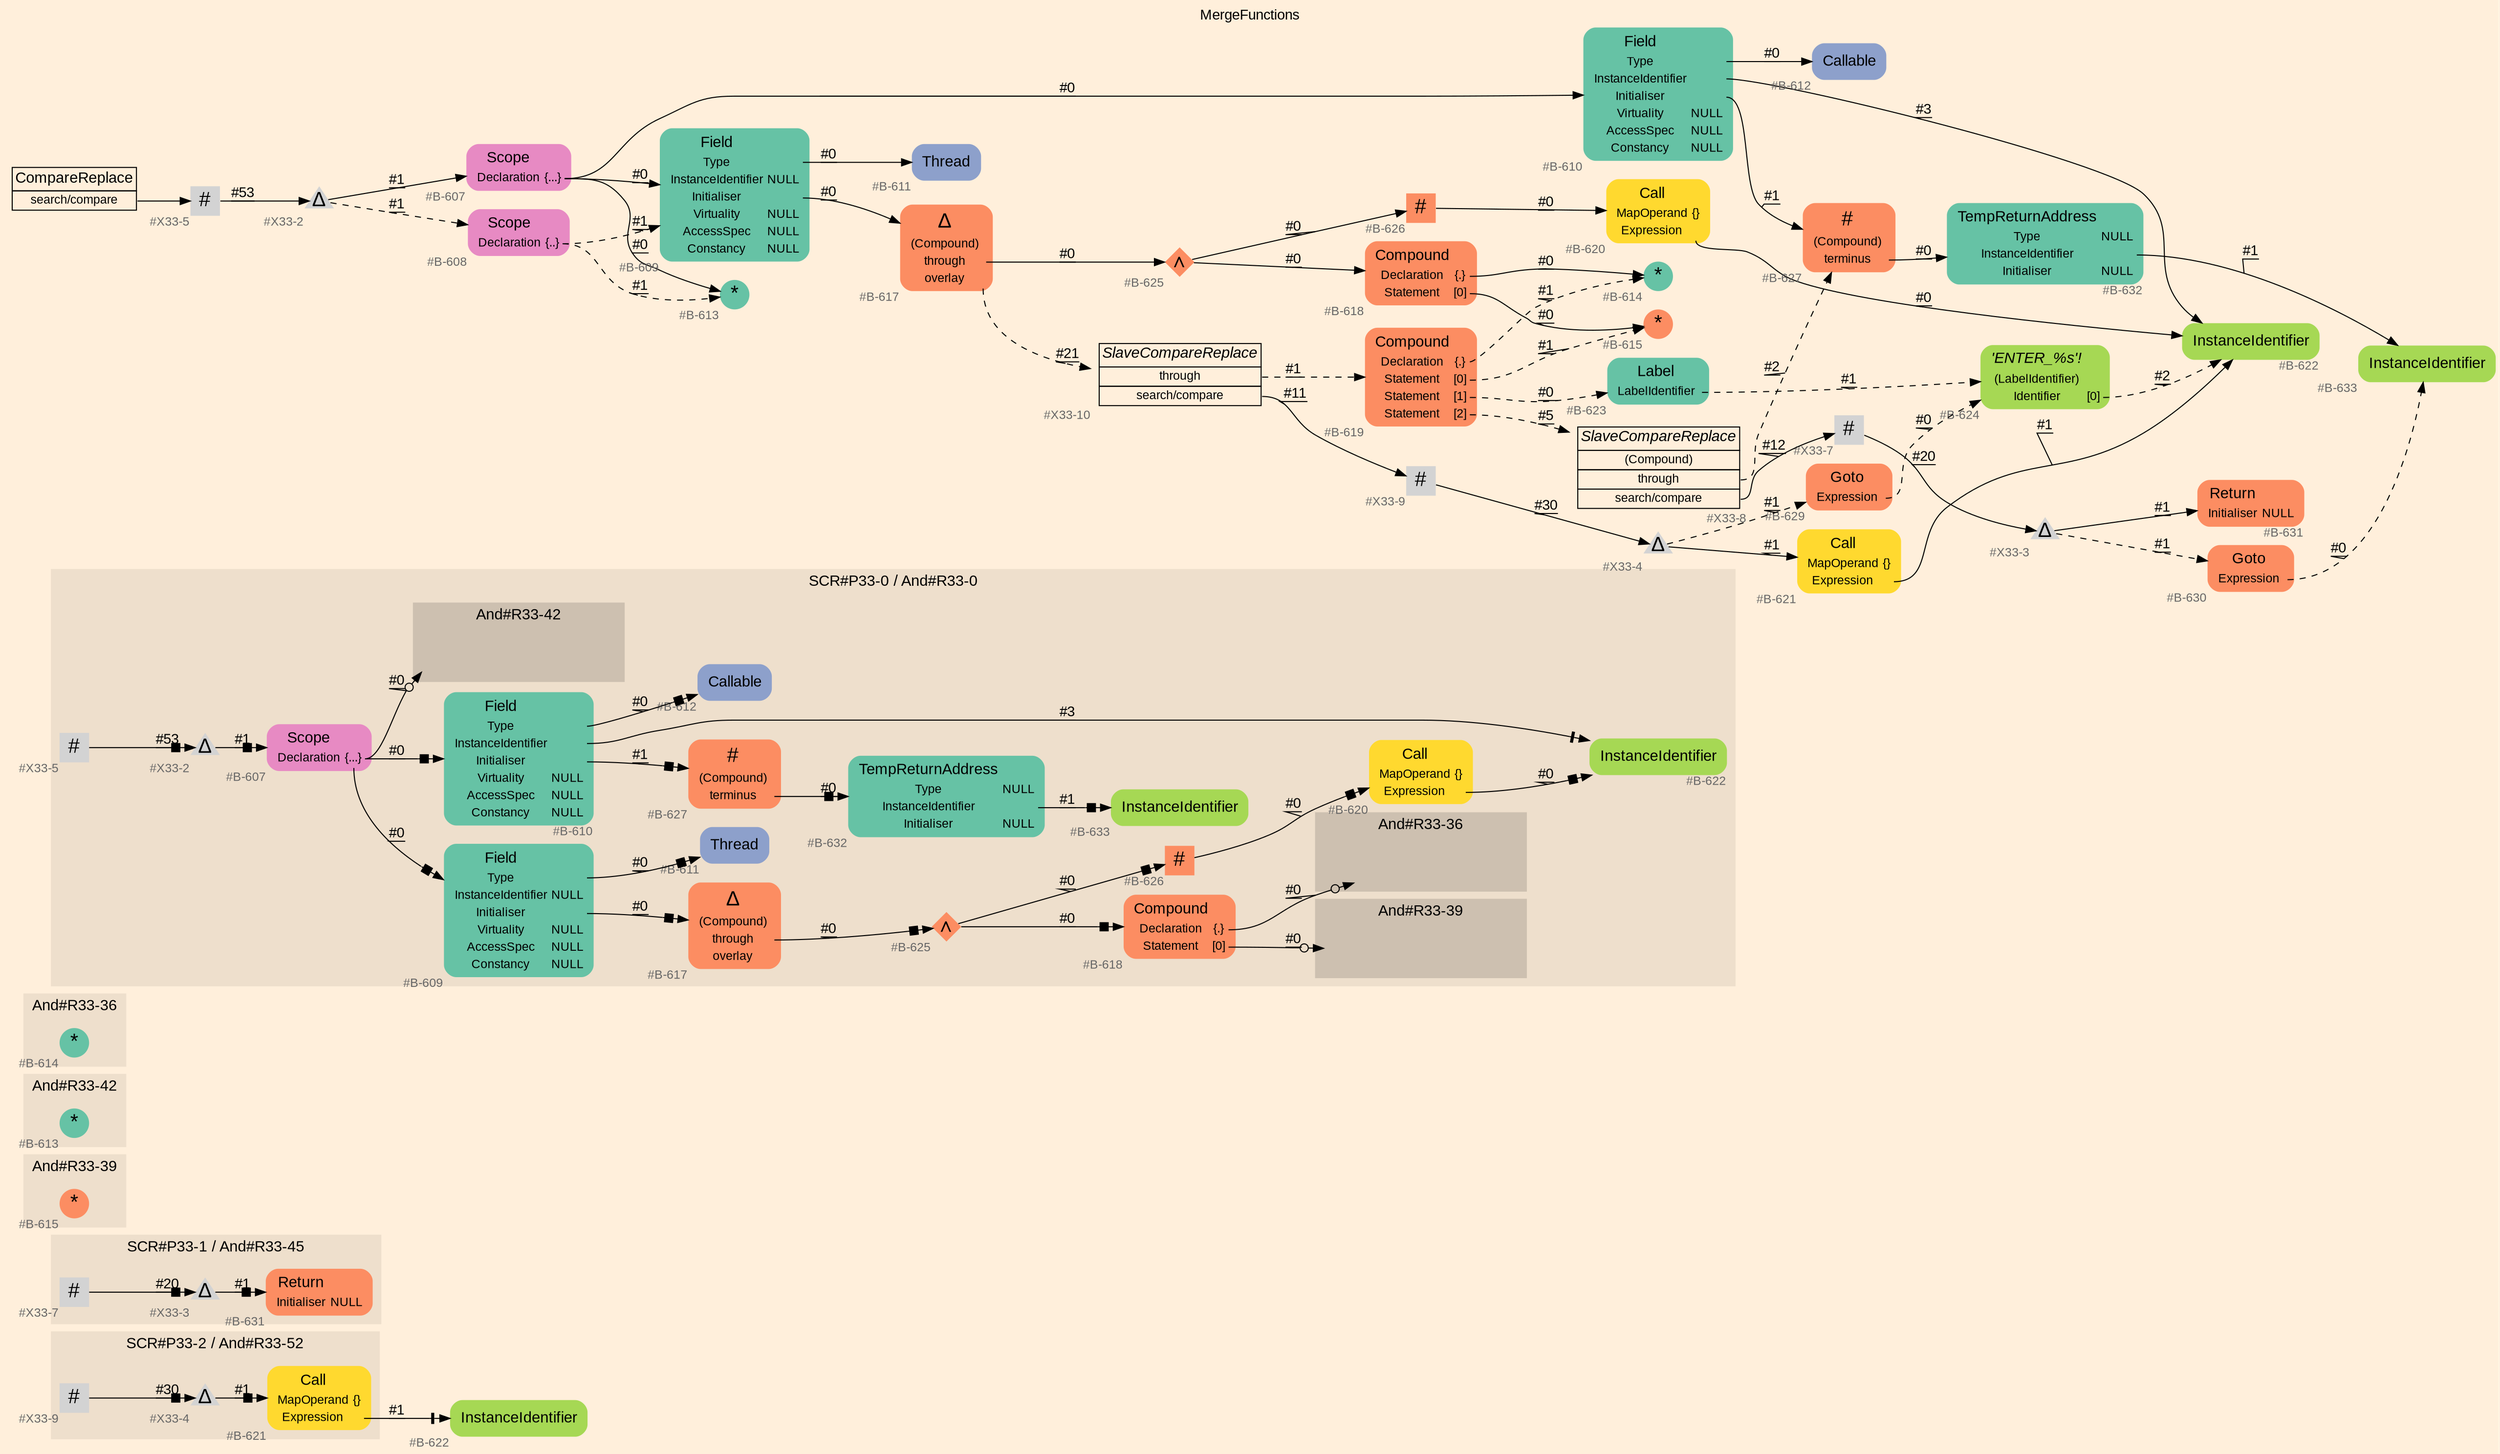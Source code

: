digraph "MergeFunctions" {
label = "MergeFunctions"
labelloc = t
graph [
    rankdir = "LR"
    ranksep = 0.3
    bgcolor = antiquewhite1
    color = black
    fontcolor = black
    fontname = "Arial"
];
node [
    fontname = "Arial"
];
edge [
    fontname = "Arial"
];

// -------------------- figure And#R33-52 --------------------
// -------- region And#R33-52 ----------
subgraph "clusterAnd#R33-52" {
    label = "SCR#P33-2 / And#R33-52"
    style = "filled"
    color = antiquewhite2
    fontsize = "15"
    // -------- block And#R33-52/#B-621 ----------
    "And#R33-52/#B-621" [
        fillcolor = "/set28/6"
        xlabel = "#B-621"
        fontsize = "12"
        fontcolor = grey40
        shape = "plaintext"
        label = <<TABLE BORDER="0" CELLBORDER="0" CELLSPACING="0">
         <TR><TD><FONT COLOR="black" POINT-SIZE="15">Call</FONT></TD></TR>
         <TR><TD><FONT COLOR="black" POINT-SIZE="12">MapOperand</FONT></TD><TD PORT="port0"><FONT COLOR="black" POINT-SIZE="12">{}</FONT></TD></TR>
         <TR><TD><FONT COLOR="black" POINT-SIZE="12">Expression</FONT></TD><TD PORT="port1"></TD></TR>
        </TABLE>>
        style = "rounded,filled"
    ];
    
    // -------- block And#R33-52/#X33-4 ----------
    "And#R33-52/#X33-4" [
        xlabel = "#X33-4"
        fontsize = "12"
        fontcolor = grey40
        shape = "triangle"
        label = <<FONT COLOR="black" POINT-SIZE="20">Δ</FONT>>
        style = "filled"
        penwidth = 0.0
        fixedsize = true
        width = 0.4
        height = 0.4
    ];
    
    // -------- block And#R33-52/#X33-9 ----------
    "And#R33-52/#X33-9" [
        xlabel = "#X33-9"
        fontsize = "12"
        fontcolor = grey40
        shape = "square"
        label = <<FONT COLOR="black" POINT-SIZE="20">#</FONT>>
        style = "filled"
        penwidth = 0.0
        fixedsize = true
        width = 0.4
        height = 0.4
    ];
    
}

// -------- block And#R33-52/#B-622 ----------
"And#R33-52/#B-622" [
    fillcolor = "/set28/5"
    xlabel = "#B-622"
    fontsize = "12"
    fontcolor = grey40
    shape = "plaintext"
    label = <<TABLE BORDER="0" CELLBORDER="0" CELLSPACING="0">
     <TR><TD><FONT COLOR="black" POINT-SIZE="15">InstanceIdentifier</FONT></TD></TR>
    </TABLE>>
    style = "rounded,filled"
];

"And#R33-52/#B-621":port1 -> "And#R33-52/#B-622" [
    arrowhead="normalnonetee"
    label = "#1"
    decorate = true
    color = black
    fontcolor = black
];

"And#R33-52/#X33-4" -> "And#R33-52/#B-621" [
    arrowhead="normalnonebox"
    label = "#1"
    decorate = true
    color = black
    fontcolor = black
];

"And#R33-52/#X33-9" -> "And#R33-52/#X33-4" [
    arrowhead="normalnonebox"
    label = "#30"
    decorate = true
    color = black
    fontcolor = black
];


// -------------------- figure And#R33-45 --------------------
// -------- region And#R33-45 ----------
subgraph "clusterAnd#R33-45" {
    label = "SCR#P33-1 / And#R33-45"
    style = "filled"
    color = antiquewhite2
    fontsize = "15"
    // -------- block And#R33-45/#B-631 ----------
    "And#R33-45/#B-631" [
        fillcolor = "/set28/2"
        xlabel = "#B-631"
        fontsize = "12"
        fontcolor = grey40
        shape = "plaintext"
        label = <<TABLE BORDER="0" CELLBORDER="0" CELLSPACING="0">
         <TR><TD><FONT COLOR="black" POINT-SIZE="15">Return</FONT></TD></TR>
         <TR><TD><FONT COLOR="black" POINT-SIZE="12">Initialiser</FONT></TD><TD PORT="port0"><FONT COLOR="black" POINT-SIZE="12">NULL</FONT></TD></TR>
        </TABLE>>
        style = "rounded,filled"
    ];
    
    // -------- block And#R33-45/#X33-3 ----------
    "And#R33-45/#X33-3" [
        xlabel = "#X33-3"
        fontsize = "12"
        fontcolor = grey40
        shape = "triangle"
        label = <<FONT COLOR="black" POINT-SIZE="20">Δ</FONT>>
        style = "filled"
        penwidth = 0.0
        fixedsize = true
        width = 0.4
        height = 0.4
    ];
    
    // -------- block And#R33-45/#X33-7 ----------
    "And#R33-45/#X33-7" [
        xlabel = "#X33-7"
        fontsize = "12"
        fontcolor = grey40
        shape = "square"
        label = <<FONT COLOR="black" POINT-SIZE="20">#</FONT>>
        style = "filled"
        penwidth = 0.0
        fixedsize = true
        width = 0.4
        height = 0.4
    ];
    
}

"And#R33-45/#X33-3" -> "And#R33-45/#B-631" [
    arrowhead="normalnonebox"
    label = "#1"
    decorate = true
    color = black
    fontcolor = black
];

"And#R33-45/#X33-7" -> "And#R33-45/#X33-3" [
    arrowhead="normalnonebox"
    label = "#20"
    decorate = true
    color = black
    fontcolor = black
];


// -------------------- figure And#R33-39 --------------------
// -------- region And#R33-39 ----------
subgraph "clusterAnd#R33-39" {
    label = "And#R33-39"
    style = "filled"
    color = antiquewhite2
    fontsize = "15"
    // -------- block And#R33-39/#B-615 ----------
    "And#R33-39/#B-615" [
        fillcolor = "/set28/2"
        xlabel = "#B-615"
        fontsize = "12"
        fontcolor = grey40
        shape = "circle"
        label = <<FONT COLOR="black" POINT-SIZE="20">*</FONT>>
        style = "filled"
        penwidth = 0.0
        fixedsize = true
        width = 0.4
        height = 0.4
    ];
    
}


// -------------------- figure And#R33-42 --------------------
// -------- region And#R33-42 ----------
subgraph "clusterAnd#R33-42" {
    label = "And#R33-42"
    style = "filled"
    color = antiquewhite2
    fontsize = "15"
    // -------- block And#R33-42/#B-613 ----------
    "And#R33-42/#B-613" [
        fillcolor = "/set28/1"
        xlabel = "#B-613"
        fontsize = "12"
        fontcolor = grey40
        shape = "circle"
        label = <<FONT COLOR="black" POINT-SIZE="20">*</FONT>>
        style = "filled"
        penwidth = 0.0
        fixedsize = true
        width = 0.4
        height = 0.4
    ];
    
}


// -------------------- figure And#R33-36 --------------------
// -------- region And#R33-36 ----------
subgraph "clusterAnd#R33-36" {
    label = "And#R33-36"
    style = "filled"
    color = antiquewhite2
    fontsize = "15"
    // -------- block And#R33-36/#B-614 ----------
    "And#R33-36/#B-614" [
        fillcolor = "/set28/1"
        xlabel = "#B-614"
        fontsize = "12"
        fontcolor = grey40
        shape = "circle"
        label = <<FONT COLOR="black" POINT-SIZE="20">*</FONT>>
        style = "filled"
        penwidth = 0.0
        fixedsize = true
        width = 0.4
        height = 0.4
    ];
    
}


// -------------------- figure And#R33-0 --------------------
// -------- region And#R33-0 ----------
subgraph "clusterAnd#R33-0" {
    label = "SCR#P33-0 / And#R33-0"
    style = "filled"
    color = antiquewhite2
    fontsize = "15"
    // -------- block And#R33-0/#B-632 ----------
    "And#R33-0/#B-632" [
        fillcolor = "/set28/1"
        xlabel = "#B-632"
        fontsize = "12"
        fontcolor = grey40
        shape = "plaintext"
        label = <<TABLE BORDER="0" CELLBORDER="0" CELLSPACING="0">
         <TR><TD><FONT COLOR="black" POINT-SIZE="15">TempReturnAddress</FONT></TD></TR>
         <TR><TD><FONT COLOR="black" POINT-SIZE="12">Type</FONT></TD><TD PORT="port0"><FONT COLOR="black" POINT-SIZE="12">NULL</FONT></TD></TR>
         <TR><TD><FONT COLOR="black" POINT-SIZE="12">InstanceIdentifier</FONT></TD><TD PORT="port1"></TD></TR>
         <TR><TD><FONT COLOR="black" POINT-SIZE="12">Initialiser</FONT></TD><TD PORT="port2"><FONT COLOR="black" POINT-SIZE="12">NULL</FONT></TD></TR>
        </TABLE>>
        style = "rounded,filled"
    ];
    
    // -------- block And#R33-0/#B-607 ----------
    "And#R33-0/#B-607" [
        fillcolor = "/set28/4"
        xlabel = "#B-607"
        fontsize = "12"
        fontcolor = grey40
        shape = "plaintext"
        label = <<TABLE BORDER="0" CELLBORDER="0" CELLSPACING="0">
         <TR><TD><FONT COLOR="black" POINT-SIZE="15">Scope</FONT></TD></TR>
         <TR><TD><FONT COLOR="black" POINT-SIZE="12">Declaration</FONT></TD><TD PORT="port0"><FONT COLOR="black" POINT-SIZE="12">{...}</FONT></TD></TR>
        </TABLE>>
        style = "rounded,filled"
    ];
    
    // -------- block And#R33-0/#B-611 ----------
    "And#R33-0/#B-611" [
        fillcolor = "/set28/3"
        xlabel = "#B-611"
        fontsize = "12"
        fontcolor = grey40
        shape = "plaintext"
        label = <<TABLE BORDER="0" CELLBORDER="0" CELLSPACING="0">
         <TR><TD><FONT COLOR="black" POINT-SIZE="15">Thread</FONT></TD></TR>
        </TABLE>>
        style = "rounded,filled"
    ];
    
    // -------- block And#R33-0/#B-622 ----------
    "And#R33-0/#B-622" [
        fillcolor = "/set28/5"
        xlabel = "#B-622"
        fontsize = "12"
        fontcolor = grey40
        shape = "plaintext"
        label = <<TABLE BORDER="0" CELLBORDER="0" CELLSPACING="0">
         <TR><TD><FONT COLOR="black" POINT-SIZE="15">InstanceIdentifier</FONT></TD></TR>
        </TABLE>>
        style = "rounded,filled"
    ];
    
    // -------- block And#R33-0/#B-609 ----------
    "And#R33-0/#B-609" [
        fillcolor = "/set28/1"
        xlabel = "#B-609"
        fontsize = "12"
        fontcolor = grey40
        shape = "plaintext"
        label = <<TABLE BORDER="0" CELLBORDER="0" CELLSPACING="0">
         <TR><TD><FONT COLOR="black" POINT-SIZE="15">Field</FONT></TD></TR>
         <TR><TD><FONT COLOR="black" POINT-SIZE="12">Type</FONT></TD><TD PORT="port0"></TD></TR>
         <TR><TD><FONT COLOR="black" POINT-SIZE="12">InstanceIdentifier</FONT></TD><TD PORT="port1"><FONT COLOR="black" POINT-SIZE="12">NULL</FONT></TD></TR>
         <TR><TD><FONT COLOR="black" POINT-SIZE="12">Initialiser</FONT></TD><TD PORT="port2"></TD></TR>
         <TR><TD><FONT COLOR="black" POINT-SIZE="12">Virtuality</FONT></TD><TD PORT="port3"><FONT COLOR="black" POINT-SIZE="12">NULL</FONT></TD></TR>
         <TR><TD><FONT COLOR="black" POINT-SIZE="12">AccessSpec</FONT></TD><TD PORT="port4"><FONT COLOR="black" POINT-SIZE="12">NULL</FONT></TD></TR>
         <TR><TD><FONT COLOR="black" POINT-SIZE="12">Constancy</FONT></TD><TD PORT="port5"><FONT COLOR="black" POINT-SIZE="12">NULL</FONT></TD></TR>
        </TABLE>>
        style = "rounded,filled"
    ];
    
    // -------- block And#R33-0/#B-610 ----------
    "And#R33-0/#B-610" [
        fillcolor = "/set28/1"
        xlabel = "#B-610"
        fontsize = "12"
        fontcolor = grey40
        shape = "plaintext"
        label = <<TABLE BORDER="0" CELLBORDER="0" CELLSPACING="0">
         <TR><TD><FONT COLOR="black" POINT-SIZE="15">Field</FONT></TD></TR>
         <TR><TD><FONT COLOR="black" POINT-SIZE="12">Type</FONT></TD><TD PORT="port0"></TD></TR>
         <TR><TD><FONT COLOR="black" POINT-SIZE="12">InstanceIdentifier</FONT></TD><TD PORT="port1"></TD></TR>
         <TR><TD><FONT COLOR="black" POINT-SIZE="12">Initialiser</FONT></TD><TD PORT="port2"></TD></TR>
         <TR><TD><FONT COLOR="black" POINT-SIZE="12">Virtuality</FONT></TD><TD PORT="port3"><FONT COLOR="black" POINT-SIZE="12">NULL</FONT></TD></TR>
         <TR><TD><FONT COLOR="black" POINT-SIZE="12">AccessSpec</FONT></TD><TD PORT="port4"><FONT COLOR="black" POINT-SIZE="12">NULL</FONT></TD></TR>
         <TR><TD><FONT COLOR="black" POINT-SIZE="12">Constancy</FONT></TD><TD PORT="port5"><FONT COLOR="black" POINT-SIZE="12">NULL</FONT></TD></TR>
        </TABLE>>
        style = "rounded,filled"
    ];
    
    // -------- block And#R33-0/#B-612 ----------
    "And#R33-0/#B-612" [
        fillcolor = "/set28/3"
        xlabel = "#B-612"
        fontsize = "12"
        fontcolor = grey40
        shape = "plaintext"
        label = <<TABLE BORDER="0" CELLBORDER="0" CELLSPACING="0">
         <TR><TD><FONT COLOR="black" POINT-SIZE="15">Callable</FONT></TD></TR>
        </TABLE>>
        style = "rounded,filled"
    ];
    
    // -------- block And#R33-0/#B-617 ----------
    "And#R33-0/#B-617" [
        fillcolor = "/set28/2"
        xlabel = "#B-617"
        fontsize = "12"
        fontcolor = grey40
        shape = "plaintext"
        label = <<TABLE BORDER="0" CELLBORDER="0" CELLSPACING="0">
         <TR><TD><FONT COLOR="black" POINT-SIZE="20">Δ</FONT></TD></TR>
         <TR><TD><FONT COLOR="black" POINT-SIZE="12">(Compound)</FONT></TD><TD PORT="port0"></TD></TR>
         <TR><TD><FONT COLOR="black" POINT-SIZE="12">through</FONT></TD><TD PORT="port1"></TD></TR>
         <TR><TD><FONT COLOR="black" POINT-SIZE="12">overlay</FONT></TD><TD PORT="port2"></TD></TR>
        </TABLE>>
        style = "rounded,filled"
    ];
    
    // -------- block And#R33-0/#B-618 ----------
    "And#R33-0/#B-618" [
        fillcolor = "/set28/2"
        xlabel = "#B-618"
        fontsize = "12"
        fontcolor = grey40
        shape = "plaintext"
        label = <<TABLE BORDER="0" CELLBORDER="0" CELLSPACING="0">
         <TR><TD><FONT COLOR="black" POINT-SIZE="15">Compound</FONT></TD></TR>
         <TR><TD><FONT COLOR="black" POINT-SIZE="12">Declaration</FONT></TD><TD PORT="port0"><FONT COLOR="black" POINT-SIZE="12">{.}</FONT></TD></TR>
         <TR><TD><FONT COLOR="black" POINT-SIZE="12">Statement</FONT></TD><TD PORT="port1"><FONT COLOR="black" POINT-SIZE="12">[0]</FONT></TD></TR>
        </TABLE>>
        style = "rounded,filled"
    ];
    
    // -------- block And#R33-0/#B-620 ----------
    "And#R33-0/#B-620" [
        fillcolor = "/set28/6"
        xlabel = "#B-620"
        fontsize = "12"
        fontcolor = grey40
        shape = "plaintext"
        label = <<TABLE BORDER="0" CELLBORDER="0" CELLSPACING="0">
         <TR><TD><FONT COLOR="black" POINT-SIZE="15">Call</FONT></TD></TR>
         <TR><TD><FONT COLOR="black" POINT-SIZE="12">MapOperand</FONT></TD><TD PORT="port0"><FONT COLOR="black" POINT-SIZE="12">{}</FONT></TD></TR>
         <TR><TD><FONT COLOR="black" POINT-SIZE="12">Expression</FONT></TD><TD PORT="port1"></TD></TR>
        </TABLE>>
        style = "rounded,filled"
    ];
    
    // -------- block And#R33-0/#B-625 ----------
    "And#R33-0/#B-625" [
        fillcolor = "/set28/2"
        xlabel = "#B-625"
        fontsize = "12"
        fontcolor = grey40
        shape = "diamond"
        label = <<FONT COLOR="black" POINT-SIZE="20">∧</FONT>>
        style = "filled"
        penwidth = 0.0
        fixedsize = true
        width = 0.4
        height = 0.4
    ];
    
    // -------- block And#R33-0/#B-626 ----------
    "And#R33-0/#B-626" [
        fillcolor = "/set28/2"
        xlabel = "#B-626"
        fontsize = "12"
        fontcolor = grey40
        shape = "square"
        label = <<FONT COLOR="black" POINT-SIZE="20">#</FONT>>
        style = "filled"
        penwidth = 0.0
        fixedsize = true
        width = 0.4
        height = 0.4
    ];
    
    // -------- block And#R33-0/#B-627 ----------
    "And#R33-0/#B-627" [
        fillcolor = "/set28/2"
        xlabel = "#B-627"
        fontsize = "12"
        fontcolor = grey40
        shape = "plaintext"
        label = <<TABLE BORDER="0" CELLBORDER="0" CELLSPACING="0">
         <TR><TD><FONT COLOR="black" POINT-SIZE="20">#</FONT></TD></TR>
         <TR><TD><FONT COLOR="black" POINT-SIZE="12">(Compound)</FONT></TD><TD PORT="port0"></TD></TR>
         <TR><TD><FONT COLOR="black" POINT-SIZE="12">terminus</FONT></TD><TD PORT="port1"></TD></TR>
        </TABLE>>
        style = "rounded,filled"
    ];
    
    // -------- block And#R33-0/#B-633 ----------
    "And#R33-0/#B-633" [
        fillcolor = "/set28/5"
        xlabel = "#B-633"
        fontsize = "12"
        fontcolor = grey40
        shape = "plaintext"
        label = <<TABLE BORDER="0" CELLBORDER="0" CELLSPACING="0">
         <TR><TD><FONT COLOR="black" POINT-SIZE="15">InstanceIdentifier</FONT></TD></TR>
        </TABLE>>
        style = "rounded,filled"
    ];
    
    // -------- block And#R33-0/#X33-2 ----------
    "And#R33-0/#X33-2" [
        xlabel = "#X33-2"
        fontsize = "12"
        fontcolor = grey40
        shape = "triangle"
        label = <<FONT COLOR="black" POINT-SIZE="20">Δ</FONT>>
        style = "filled"
        penwidth = 0.0
        fixedsize = true
        width = 0.4
        height = 0.4
    ];
    
    // -------- block And#R33-0/#X33-5 ----------
    "And#R33-0/#X33-5" [
        xlabel = "#X33-5"
        fontsize = "12"
        fontcolor = grey40
        shape = "square"
        label = <<FONT COLOR="black" POINT-SIZE="20">#</FONT>>
        style = "filled"
        penwidth = 0.0
        fixedsize = true
        width = 0.4
        height = 0.4
    ];
    
    // -------- region And#R33-0/And#R33-36 ----------
    subgraph "clusterAnd#R33-0/And#R33-36" {
        label = "And#R33-36"
        style = "filled"
        color = antiquewhite3
        fontsize = "15"
        // -------- block And#R33-0/And#R33-36/#B-614 ----------
        "And#R33-0/And#R33-36/#B-614" [
            fillcolor = "/set28/1"
            xlabel = "#B-614"
            fontsize = "12"
            fontcolor = grey40
            shape = "none"
            style = "invisible"
        ];
        
    }
    
    // -------- region And#R33-0/And#R33-42 ----------
    subgraph "clusterAnd#R33-0/And#R33-42" {
        label = "And#R33-42"
        style = "filled"
        color = antiquewhite3
        fontsize = "15"
        // -------- block And#R33-0/And#R33-42/#B-613 ----------
        "And#R33-0/And#R33-42/#B-613" [
            fillcolor = "/set28/1"
            xlabel = "#B-613"
            fontsize = "12"
            fontcolor = grey40
            shape = "none"
            style = "invisible"
        ];
        
    }
    
    // -------- region And#R33-0/And#R33-39 ----------
    subgraph "clusterAnd#R33-0/And#R33-39" {
        label = "And#R33-39"
        style = "filled"
        color = antiquewhite3
        fontsize = "15"
        // -------- block And#R33-0/And#R33-39/#B-615 ----------
        "And#R33-0/And#R33-39/#B-615" [
            fillcolor = "/set28/2"
            xlabel = "#B-615"
            fontsize = "12"
            fontcolor = grey40
            shape = "none"
            style = "invisible"
        ];
        
    }
    
}

"And#R33-0/#B-632":port1 -> "And#R33-0/#B-633" [
    arrowhead="normalnonebox"
    label = "#1"
    decorate = true
    color = black
    fontcolor = black
];

"And#R33-0/#B-607":port0 -> "And#R33-0/And#R33-42/#B-613" [
    arrowhead="normalnoneodot"
    label = "#0"
    decorate = true
    color = black
    fontcolor = black
];

"And#R33-0/#B-607":port0 -> "And#R33-0/#B-609" [
    arrowhead="normalnonebox"
    label = "#0"
    decorate = true
    color = black
    fontcolor = black
];

"And#R33-0/#B-607":port0 -> "And#R33-0/#B-610" [
    arrowhead="normalnonebox"
    label = "#0"
    decorate = true
    color = black
    fontcolor = black
];

"And#R33-0/#B-609":port0 -> "And#R33-0/#B-611" [
    arrowhead="normalnonebox"
    label = "#0"
    decorate = true
    color = black
    fontcolor = black
];

"And#R33-0/#B-609":port2 -> "And#R33-0/#B-617" [
    arrowhead="normalnonebox"
    label = "#0"
    decorate = true
    color = black
    fontcolor = black
];

"And#R33-0/#B-610":port0 -> "And#R33-0/#B-612" [
    arrowhead="normalnonebox"
    label = "#0"
    decorate = true
    color = black
    fontcolor = black
];

"And#R33-0/#B-610":port1 -> "And#R33-0/#B-622" [
    arrowhead="normalnonetee"
    label = "#3"
    decorate = true
    color = black
    fontcolor = black
];

"And#R33-0/#B-610":port2 -> "And#R33-0/#B-627" [
    arrowhead="normalnonebox"
    label = "#1"
    decorate = true
    color = black
    fontcolor = black
];

"And#R33-0/#B-617":port1 -> "And#R33-0/#B-625" [
    arrowhead="normalnonebox"
    label = "#0"
    decorate = true
    color = black
    fontcolor = black
];

"And#R33-0/#B-618":port0 -> "And#R33-0/And#R33-36/#B-614" [
    arrowhead="normalnoneodot"
    label = "#0"
    decorate = true
    color = black
    fontcolor = black
];

"And#R33-0/#B-618":port1 -> "And#R33-0/And#R33-39/#B-615" [
    arrowhead="normalnoneodot"
    label = "#0"
    decorate = true
    color = black
    fontcolor = black
];

"And#R33-0/#B-620":port1 -> "And#R33-0/#B-622" [
    arrowhead="normalnonebox"
    label = "#0"
    decorate = true
    color = black
    fontcolor = black
];

"And#R33-0/#B-625" -> "And#R33-0/#B-618" [
    arrowhead="normalnonebox"
    label = "#0"
    decorate = true
    color = black
    fontcolor = black
];

"And#R33-0/#B-625" -> "And#R33-0/#B-626" [
    arrowhead="normalnonebox"
    label = "#0"
    decorate = true
    color = black
    fontcolor = black
];

"And#R33-0/#B-626" -> "And#R33-0/#B-620" [
    arrowhead="normalnonebox"
    label = "#0"
    decorate = true
    color = black
    fontcolor = black
];

"And#R33-0/#B-627":port1 -> "And#R33-0/#B-632" [
    arrowhead="normalnonebox"
    label = "#0"
    decorate = true
    color = black
    fontcolor = black
];

"And#R33-0/#X33-2" -> "And#R33-0/#B-607" [
    arrowhead="normalnonebox"
    label = "#1"
    decorate = true
    color = black
    fontcolor = black
];

"And#R33-0/#X33-5" -> "And#R33-0/#X33-2" [
    arrowhead="normalnonebox"
    label = "#53"
    decorate = true
    color = black
    fontcolor = black
];


// -------------------- transformation figure --------------------
// -------- block CR#X33-6 ----------
"CR#X33-6" [
    fillcolor = antiquewhite1
    fontsize = "12"
    fontcolor = grey40
    shape = "plaintext"
    label = <<TABLE BORDER="0" CELLBORDER="1" CELLSPACING="0">
     <TR><TD><FONT COLOR="black" POINT-SIZE="15">CompareReplace</FONT></TD></TR>
     <TR><TD PORT="port0"><FONT COLOR="black" POINT-SIZE="12">search/compare</FONT></TD></TR>
    </TABLE>>
    style = "filled"
    color = black
];

// -------- block #X33-5 ----------
"#X33-5" [
    xlabel = "#X33-5"
    fontsize = "12"
    fontcolor = grey40
    shape = "square"
    label = <<FONT COLOR="black" POINT-SIZE="20">#</FONT>>
    style = "filled"
    penwidth = 0.0
    fixedsize = true
    width = 0.4
    height = 0.4
];

// -------- block #X33-2 ----------
"#X33-2" [
    xlabel = "#X33-2"
    fontsize = "12"
    fontcolor = grey40
    shape = "triangle"
    label = <<FONT COLOR="black" POINT-SIZE="20">Δ</FONT>>
    style = "filled"
    penwidth = 0.0
    fixedsize = true
    width = 0.4
    height = 0.4
];

// -------- block #B-607 ----------
"#B-607" [
    fillcolor = "/set28/4"
    xlabel = "#B-607"
    fontsize = "12"
    fontcolor = grey40
    shape = "plaintext"
    label = <<TABLE BORDER="0" CELLBORDER="0" CELLSPACING="0">
     <TR><TD><FONT COLOR="black" POINT-SIZE="15">Scope</FONT></TD></TR>
     <TR><TD><FONT COLOR="black" POINT-SIZE="12">Declaration</FONT></TD><TD PORT="port0"><FONT COLOR="black" POINT-SIZE="12">{...}</FONT></TD></TR>
    </TABLE>>
    style = "rounded,filled"
];

// -------- block #B-613 ----------
"#B-613" [
    fillcolor = "/set28/1"
    xlabel = "#B-613"
    fontsize = "12"
    fontcolor = grey40
    shape = "circle"
    label = <<FONT COLOR="black" POINT-SIZE="20">*</FONT>>
    style = "filled"
    penwidth = 0.0
    fixedsize = true
    width = 0.4
    height = 0.4
];

// -------- block #B-609 ----------
"#B-609" [
    fillcolor = "/set28/1"
    xlabel = "#B-609"
    fontsize = "12"
    fontcolor = grey40
    shape = "plaintext"
    label = <<TABLE BORDER="0" CELLBORDER="0" CELLSPACING="0">
     <TR><TD><FONT COLOR="black" POINT-SIZE="15">Field</FONT></TD></TR>
     <TR><TD><FONT COLOR="black" POINT-SIZE="12">Type</FONT></TD><TD PORT="port0"></TD></TR>
     <TR><TD><FONT COLOR="black" POINT-SIZE="12">InstanceIdentifier</FONT></TD><TD PORT="port1"><FONT COLOR="black" POINT-SIZE="12">NULL</FONT></TD></TR>
     <TR><TD><FONT COLOR="black" POINT-SIZE="12">Initialiser</FONT></TD><TD PORT="port2"></TD></TR>
     <TR><TD><FONT COLOR="black" POINT-SIZE="12">Virtuality</FONT></TD><TD PORT="port3"><FONT COLOR="black" POINT-SIZE="12">NULL</FONT></TD></TR>
     <TR><TD><FONT COLOR="black" POINT-SIZE="12">AccessSpec</FONT></TD><TD PORT="port4"><FONT COLOR="black" POINT-SIZE="12">NULL</FONT></TD></TR>
     <TR><TD><FONT COLOR="black" POINT-SIZE="12">Constancy</FONT></TD><TD PORT="port5"><FONT COLOR="black" POINT-SIZE="12">NULL</FONT></TD></TR>
    </TABLE>>
    style = "rounded,filled"
];

// -------- block #B-611 ----------
"#B-611" [
    fillcolor = "/set28/3"
    xlabel = "#B-611"
    fontsize = "12"
    fontcolor = grey40
    shape = "plaintext"
    label = <<TABLE BORDER="0" CELLBORDER="0" CELLSPACING="0">
     <TR><TD><FONT COLOR="black" POINT-SIZE="15">Thread</FONT></TD></TR>
    </TABLE>>
    style = "rounded,filled"
];

// -------- block #B-617 ----------
"#B-617" [
    fillcolor = "/set28/2"
    xlabel = "#B-617"
    fontsize = "12"
    fontcolor = grey40
    shape = "plaintext"
    label = <<TABLE BORDER="0" CELLBORDER="0" CELLSPACING="0">
     <TR><TD><FONT COLOR="black" POINT-SIZE="20">Δ</FONT></TD></TR>
     <TR><TD><FONT COLOR="black" POINT-SIZE="12">(Compound)</FONT></TD><TD PORT="port0"></TD></TR>
     <TR><TD><FONT COLOR="black" POINT-SIZE="12">through</FONT></TD><TD PORT="port1"></TD></TR>
     <TR><TD><FONT COLOR="black" POINT-SIZE="12">overlay</FONT></TD><TD PORT="port2"></TD></TR>
    </TABLE>>
    style = "rounded,filled"
];

// -------- block #B-625 ----------
"#B-625" [
    fillcolor = "/set28/2"
    xlabel = "#B-625"
    fontsize = "12"
    fontcolor = grey40
    shape = "diamond"
    label = <<FONT COLOR="black" POINT-SIZE="20">∧</FONT>>
    style = "filled"
    penwidth = 0.0
    fixedsize = true
    width = 0.4
    height = 0.4
];

// -------- block #B-618 ----------
"#B-618" [
    fillcolor = "/set28/2"
    xlabel = "#B-618"
    fontsize = "12"
    fontcolor = grey40
    shape = "plaintext"
    label = <<TABLE BORDER="0" CELLBORDER="0" CELLSPACING="0">
     <TR><TD><FONT COLOR="black" POINT-SIZE="15">Compound</FONT></TD></TR>
     <TR><TD><FONT COLOR="black" POINT-SIZE="12">Declaration</FONT></TD><TD PORT="port0"><FONT COLOR="black" POINT-SIZE="12">{.}</FONT></TD></TR>
     <TR><TD><FONT COLOR="black" POINT-SIZE="12">Statement</FONT></TD><TD PORT="port1"><FONT COLOR="black" POINT-SIZE="12">[0]</FONT></TD></TR>
    </TABLE>>
    style = "rounded,filled"
];

// -------- block #B-614 ----------
"#B-614" [
    fillcolor = "/set28/1"
    xlabel = "#B-614"
    fontsize = "12"
    fontcolor = grey40
    shape = "circle"
    label = <<FONT COLOR="black" POINT-SIZE="20">*</FONT>>
    style = "filled"
    penwidth = 0.0
    fixedsize = true
    width = 0.4
    height = 0.4
];

// -------- block #B-615 ----------
"#B-615" [
    fillcolor = "/set28/2"
    xlabel = "#B-615"
    fontsize = "12"
    fontcolor = grey40
    shape = "circle"
    label = <<FONT COLOR="black" POINT-SIZE="20">*</FONT>>
    style = "filled"
    penwidth = 0.0
    fixedsize = true
    width = 0.4
    height = 0.4
];

// -------- block #B-626 ----------
"#B-626" [
    fillcolor = "/set28/2"
    xlabel = "#B-626"
    fontsize = "12"
    fontcolor = grey40
    shape = "square"
    label = <<FONT COLOR="black" POINT-SIZE="20">#</FONT>>
    style = "filled"
    penwidth = 0.0
    fixedsize = true
    width = 0.4
    height = 0.4
];

// -------- block #B-620 ----------
"#B-620" [
    fillcolor = "/set28/6"
    xlabel = "#B-620"
    fontsize = "12"
    fontcolor = grey40
    shape = "plaintext"
    label = <<TABLE BORDER="0" CELLBORDER="0" CELLSPACING="0">
     <TR><TD><FONT COLOR="black" POINT-SIZE="15">Call</FONT></TD></TR>
     <TR><TD><FONT COLOR="black" POINT-SIZE="12">MapOperand</FONT></TD><TD PORT="port0"><FONT COLOR="black" POINT-SIZE="12">{}</FONT></TD></TR>
     <TR><TD><FONT COLOR="black" POINT-SIZE="12">Expression</FONT></TD><TD PORT="port1"></TD></TR>
    </TABLE>>
    style = "rounded,filled"
];

// -------- block #B-622 ----------
"#B-622" [
    fillcolor = "/set28/5"
    xlabel = "#B-622"
    fontsize = "12"
    fontcolor = grey40
    shape = "plaintext"
    label = <<TABLE BORDER="0" CELLBORDER="0" CELLSPACING="0">
     <TR><TD><FONT COLOR="black" POINT-SIZE="15">InstanceIdentifier</FONT></TD></TR>
    </TABLE>>
    style = "rounded,filled"
];

// -------- block #X33-10 ----------
"#X33-10" [
    fillcolor = antiquewhite1
    xlabel = "#X33-10"
    fontsize = "12"
    fontcolor = grey40
    shape = "plaintext"
    label = <<TABLE BORDER="0" CELLBORDER="1" CELLSPACING="0">
     <TR><TD><FONT COLOR="black" POINT-SIZE="15"><I>SlaveCompareReplace</I></FONT></TD></TR>
     <TR><TD PORT="port0"><FONT COLOR="black" POINT-SIZE="12">through</FONT></TD></TR>
     <TR><TD PORT="port1"><FONT COLOR="black" POINT-SIZE="12">search/compare</FONT></TD></TR>
    </TABLE>>
    style = "filled"
    color = black
];

// -------- block #B-619 ----------
"#B-619" [
    fillcolor = "/set28/2"
    xlabel = "#B-619"
    fontsize = "12"
    fontcolor = grey40
    shape = "plaintext"
    label = <<TABLE BORDER="0" CELLBORDER="0" CELLSPACING="0">
     <TR><TD><FONT COLOR="black" POINT-SIZE="15">Compound</FONT></TD></TR>
     <TR><TD><FONT COLOR="black" POINT-SIZE="12">Declaration</FONT></TD><TD PORT="port0"><FONT COLOR="black" POINT-SIZE="12">{.}</FONT></TD></TR>
     <TR><TD><FONT COLOR="black" POINT-SIZE="12">Statement</FONT></TD><TD PORT="port1"><FONT COLOR="black" POINT-SIZE="12">[0]</FONT></TD></TR>
     <TR><TD><FONT COLOR="black" POINT-SIZE="12">Statement</FONT></TD><TD PORT="port2"><FONT COLOR="black" POINT-SIZE="12">[1]</FONT></TD></TR>
     <TR><TD><FONT COLOR="black" POINT-SIZE="12">Statement</FONT></TD><TD PORT="port3"><FONT COLOR="black" POINT-SIZE="12">[2]</FONT></TD></TR>
    </TABLE>>
    style = "rounded,filled"
];

// -------- block #B-623 ----------
"#B-623" [
    fillcolor = "/set28/1"
    xlabel = "#B-623"
    fontsize = "12"
    fontcolor = grey40
    shape = "plaintext"
    label = <<TABLE BORDER="0" CELLBORDER="0" CELLSPACING="0">
     <TR><TD><FONT COLOR="black" POINT-SIZE="15">Label</FONT></TD></TR>
     <TR><TD><FONT COLOR="black" POINT-SIZE="12">LabelIdentifier</FONT></TD><TD PORT="port0"></TD></TR>
    </TABLE>>
    style = "rounded,filled"
];

// -------- block #B-624 ----------
"#B-624" [
    fillcolor = "/set28/5"
    xlabel = "#B-624"
    fontsize = "12"
    fontcolor = grey40
    shape = "plaintext"
    label = <<TABLE BORDER="0" CELLBORDER="0" CELLSPACING="0">
     <TR><TD><FONT COLOR="black" POINT-SIZE="15"><I>'ENTER_%s'!</I></FONT></TD></TR>
     <TR><TD><FONT COLOR="black" POINT-SIZE="12">(LabelIdentifier)</FONT></TD><TD PORT="port0"></TD></TR>
     <TR><TD><FONT COLOR="black" POINT-SIZE="12">Identifier</FONT></TD><TD PORT="port1"><FONT COLOR="black" POINT-SIZE="12">[0]</FONT></TD></TR>
    </TABLE>>
    style = "rounded,filled"
];

// -------- block #X33-8 ----------
"#X33-8" [
    fillcolor = antiquewhite1
    xlabel = "#X33-8"
    fontsize = "12"
    fontcolor = grey40
    shape = "plaintext"
    label = <<TABLE BORDER="0" CELLBORDER="1" CELLSPACING="0">
     <TR><TD><FONT COLOR="black" POINT-SIZE="15"><I>SlaveCompareReplace</I></FONT></TD></TR>
     <TR><TD PORT="port0"><FONT COLOR="black" POINT-SIZE="12">(Compound)</FONT></TD></TR>
     <TR><TD PORT="port1"><FONT COLOR="black" POINT-SIZE="12">through</FONT></TD></TR>
     <TR><TD PORT="port2"><FONT COLOR="black" POINT-SIZE="12">search/compare</FONT></TD></TR>
    </TABLE>>
    style = "filled"
    color = black
];

// -------- block #B-627 ----------
"#B-627" [
    fillcolor = "/set28/2"
    xlabel = "#B-627"
    fontsize = "12"
    fontcolor = grey40
    shape = "plaintext"
    label = <<TABLE BORDER="0" CELLBORDER="0" CELLSPACING="0">
     <TR><TD><FONT COLOR="black" POINT-SIZE="20">#</FONT></TD></TR>
     <TR><TD><FONT COLOR="black" POINT-SIZE="12">(Compound)</FONT></TD><TD PORT="port0"></TD></TR>
     <TR><TD><FONT COLOR="black" POINT-SIZE="12">terminus</FONT></TD><TD PORT="port1"></TD></TR>
    </TABLE>>
    style = "rounded,filled"
];

// -------- block #B-632 ----------
"#B-632" [
    fillcolor = "/set28/1"
    xlabel = "#B-632"
    fontsize = "12"
    fontcolor = grey40
    shape = "plaintext"
    label = <<TABLE BORDER="0" CELLBORDER="0" CELLSPACING="0">
     <TR><TD><FONT COLOR="black" POINT-SIZE="15">TempReturnAddress</FONT></TD></TR>
     <TR><TD><FONT COLOR="black" POINT-SIZE="12">Type</FONT></TD><TD PORT="port0"><FONT COLOR="black" POINT-SIZE="12">NULL</FONT></TD></TR>
     <TR><TD><FONT COLOR="black" POINT-SIZE="12">InstanceIdentifier</FONT></TD><TD PORT="port1"></TD></TR>
     <TR><TD><FONT COLOR="black" POINT-SIZE="12">Initialiser</FONT></TD><TD PORT="port2"><FONT COLOR="black" POINT-SIZE="12">NULL</FONT></TD></TR>
    </TABLE>>
    style = "rounded,filled"
];

// -------- block #B-633 ----------
"#B-633" [
    fillcolor = "/set28/5"
    xlabel = "#B-633"
    fontsize = "12"
    fontcolor = grey40
    shape = "plaintext"
    label = <<TABLE BORDER="0" CELLBORDER="0" CELLSPACING="0">
     <TR><TD><FONT COLOR="black" POINT-SIZE="15">InstanceIdentifier</FONT></TD></TR>
    </TABLE>>
    style = "rounded,filled"
];

// -------- block #X33-7 ----------
"#X33-7" [
    xlabel = "#X33-7"
    fontsize = "12"
    fontcolor = grey40
    shape = "square"
    label = <<FONT COLOR="black" POINT-SIZE="20">#</FONT>>
    style = "filled"
    penwidth = 0.0
    fixedsize = true
    width = 0.4
    height = 0.4
];

// -------- block #X33-3 ----------
"#X33-3" [
    xlabel = "#X33-3"
    fontsize = "12"
    fontcolor = grey40
    shape = "triangle"
    label = <<FONT COLOR="black" POINT-SIZE="20">Δ</FONT>>
    style = "filled"
    penwidth = 0.0
    fixedsize = true
    width = 0.4
    height = 0.4
];

// -------- block #B-631 ----------
"#B-631" [
    fillcolor = "/set28/2"
    xlabel = "#B-631"
    fontsize = "12"
    fontcolor = grey40
    shape = "plaintext"
    label = <<TABLE BORDER="0" CELLBORDER="0" CELLSPACING="0">
     <TR><TD><FONT COLOR="black" POINT-SIZE="15">Return</FONT></TD></TR>
     <TR><TD><FONT COLOR="black" POINT-SIZE="12">Initialiser</FONT></TD><TD PORT="port0"><FONT COLOR="black" POINT-SIZE="12">NULL</FONT></TD></TR>
    </TABLE>>
    style = "rounded,filled"
];

// -------- block #B-630 ----------
"#B-630" [
    fillcolor = "/set28/2"
    xlabel = "#B-630"
    fontsize = "12"
    fontcolor = grey40
    shape = "plaintext"
    label = <<TABLE BORDER="0" CELLBORDER="0" CELLSPACING="0">
     <TR><TD><FONT COLOR="black" POINT-SIZE="15">Goto</FONT></TD></TR>
     <TR><TD><FONT COLOR="black" POINT-SIZE="12">Expression</FONT></TD><TD PORT="port0"></TD></TR>
    </TABLE>>
    style = "rounded,filled"
];

// -------- block #X33-9 ----------
"#X33-9" [
    xlabel = "#X33-9"
    fontsize = "12"
    fontcolor = grey40
    shape = "square"
    label = <<FONT COLOR="black" POINT-SIZE="20">#</FONT>>
    style = "filled"
    penwidth = 0.0
    fixedsize = true
    width = 0.4
    height = 0.4
];

// -------- block #X33-4 ----------
"#X33-4" [
    xlabel = "#X33-4"
    fontsize = "12"
    fontcolor = grey40
    shape = "triangle"
    label = <<FONT COLOR="black" POINT-SIZE="20">Δ</FONT>>
    style = "filled"
    penwidth = 0.0
    fixedsize = true
    width = 0.4
    height = 0.4
];

// -------- block #B-621 ----------
"#B-621" [
    fillcolor = "/set28/6"
    xlabel = "#B-621"
    fontsize = "12"
    fontcolor = grey40
    shape = "plaintext"
    label = <<TABLE BORDER="0" CELLBORDER="0" CELLSPACING="0">
     <TR><TD><FONT COLOR="black" POINT-SIZE="15">Call</FONT></TD></TR>
     <TR><TD><FONT COLOR="black" POINT-SIZE="12">MapOperand</FONT></TD><TD PORT="port0"><FONT COLOR="black" POINT-SIZE="12">{}</FONT></TD></TR>
     <TR><TD><FONT COLOR="black" POINT-SIZE="12">Expression</FONT></TD><TD PORT="port1"></TD></TR>
    </TABLE>>
    style = "rounded,filled"
];

// -------- block #B-629 ----------
"#B-629" [
    fillcolor = "/set28/2"
    xlabel = "#B-629"
    fontsize = "12"
    fontcolor = grey40
    shape = "plaintext"
    label = <<TABLE BORDER="0" CELLBORDER="0" CELLSPACING="0">
     <TR><TD><FONT COLOR="black" POINT-SIZE="15">Goto</FONT></TD></TR>
     <TR><TD><FONT COLOR="black" POINT-SIZE="12">Expression</FONT></TD><TD PORT="port0"></TD></TR>
    </TABLE>>
    style = "rounded,filled"
];

// -------- block #B-610 ----------
"#B-610" [
    fillcolor = "/set28/1"
    xlabel = "#B-610"
    fontsize = "12"
    fontcolor = grey40
    shape = "plaintext"
    label = <<TABLE BORDER="0" CELLBORDER="0" CELLSPACING="0">
     <TR><TD><FONT COLOR="black" POINT-SIZE="15">Field</FONT></TD></TR>
     <TR><TD><FONT COLOR="black" POINT-SIZE="12">Type</FONT></TD><TD PORT="port0"></TD></TR>
     <TR><TD><FONT COLOR="black" POINT-SIZE="12">InstanceIdentifier</FONT></TD><TD PORT="port1"></TD></TR>
     <TR><TD><FONT COLOR="black" POINT-SIZE="12">Initialiser</FONT></TD><TD PORT="port2"></TD></TR>
     <TR><TD><FONT COLOR="black" POINT-SIZE="12">Virtuality</FONT></TD><TD PORT="port3"><FONT COLOR="black" POINT-SIZE="12">NULL</FONT></TD></TR>
     <TR><TD><FONT COLOR="black" POINT-SIZE="12">AccessSpec</FONT></TD><TD PORT="port4"><FONT COLOR="black" POINT-SIZE="12">NULL</FONT></TD></TR>
     <TR><TD><FONT COLOR="black" POINT-SIZE="12">Constancy</FONT></TD><TD PORT="port5"><FONT COLOR="black" POINT-SIZE="12">NULL</FONT></TD></TR>
    </TABLE>>
    style = "rounded,filled"
];

// -------- block #B-612 ----------
"#B-612" [
    fillcolor = "/set28/3"
    xlabel = "#B-612"
    fontsize = "12"
    fontcolor = grey40
    shape = "plaintext"
    label = <<TABLE BORDER="0" CELLBORDER="0" CELLSPACING="0">
     <TR><TD><FONT COLOR="black" POINT-SIZE="15">Callable</FONT></TD></TR>
    </TABLE>>
    style = "rounded,filled"
];

// -------- block #B-608 ----------
"#B-608" [
    fillcolor = "/set28/4"
    xlabel = "#B-608"
    fontsize = "12"
    fontcolor = grey40
    shape = "plaintext"
    label = <<TABLE BORDER="0" CELLBORDER="0" CELLSPACING="0">
     <TR><TD><FONT COLOR="black" POINT-SIZE="15">Scope</FONT></TD></TR>
     <TR><TD><FONT COLOR="black" POINT-SIZE="12">Declaration</FONT></TD><TD PORT="port0"><FONT COLOR="black" POINT-SIZE="12">{..}</FONT></TD></TR>
    </TABLE>>
    style = "rounded,filled"
];

"CR#X33-6":port0 -> "#X33-5" [
    label = ""
    decorate = true
    color = black
    fontcolor = black
];

"#X33-5" -> "#X33-2" [
    label = "#53"
    decorate = true
    color = black
    fontcolor = black
];

"#X33-2" -> "#B-607" [
    label = "#1"
    decorate = true
    color = black
    fontcolor = black
];

"#X33-2" -> "#B-608" [
    style="dashed"
    label = "#1"
    decorate = true
    color = black
    fontcolor = black
];

"#B-607":port0 -> "#B-613" [
    label = "#0"
    decorate = true
    color = black
    fontcolor = black
];

"#B-607":port0 -> "#B-609" [
    label = "#0"
    decorate = true
    color = black
    fontcolor = black
];

"#B-607":port0 -> "#B-610" [
    label = "#0"
    decorate = true
    color = black
    fontcolor = black
];

"#B-609":port0 -> "#B-611" [
    label = "#0"
    decorate = true
    color = black
    fontcolor = black
];

"#B-609":port2 -> "#B-617" [
    label = "#0"
    decorate = true
    color = black
    fontcolor = black
];

"#B-617":port1 -> "#B-625" [
    label = "#0"
    decorate = true
    color = black
    fontcolor = black
];

"#B-617":port2 -> "#X33-10" [
    style="dashed"
    label = "#21"
    decorate = true
    color = black
    fontcolor = black
];

"#B-625" -> "#B-618" [
    label = "#0"
    decorate = true
    color = black
    fontcolor = black
];

"#B-625" -> "#B-626" [
    label = "#0"
    decorate = true
    color = black
    fontcolor = black
];

"#B-618":port0 -> "#B-614" [
    label = "#0"
    decorate = true
    color = black
    fontcolor = black
];

"#B-618":port1 -> "#B-615" [
    label = "#0"
    decorate = true
    color = black
    fontcolor = black
];

"#B-626" -> "#B-620" [
    label = "#0"
    decorate = true
    color = black
    fontcolor = black
];

"#B-620":port1 -> "#B-622" [
    label = "#0"
    decorate = true
    color = black
    fontcolor = black
];

"#X33-10":port0 -> "#B-619" [
    style="dashed"
    label = "#1"
    decorate = true
    color = black
    fontcolor = black
];

"#X33-10":port1 -> "#X33-9" [
    label = " #11"
    decorate = true
    color = black
    fontcolor = black
];

"#B-619":port0 -> "#B-614" [
    style="dashed"
    label = "#1"
    decorate = true
    color = black
    fontcolor = black
];

"#B-619":port1 -> "#B-615" [
    style="dashed"
    label = "#1"
    decorate = true
    color = black
    fontcolor = black
];

"#B-619":port2 -> "#B-623" [
    style="dashed"
    label = "#0"
    decorate = true
    color = black
    fontcolor = black
];

"#B-619":port3 -> "#X33-8" [
    style="dashed"
    label = "#5"
    decorate = true
    color = black
    fontcolor = black
];

"#B-623":port0 -> "#B-624" [
    style="dashed"
    label = "#1"
    decorate = true
    color = black
    fontcolor = black
];

"#B-624":port1 -> "#B-622" [
    style="dashed"
    label = "#2"
    decorate = true
    color = black
    fontcolor = black
];

"#X33-8":port1 -> "#B-627" [
    style="dashed"
    label = "#2"
    decorate = true
    color = black
    fontcolor = black
];

"#X33-8":port2 -> "#X33-7" [
    label = " #12"
    decorate = true
    color = black
    fontcolor = black
];

"#B-627":port1 -> "#B-632" [
    label = "#0"
    decorate = true
    color = black
    fontcolor = black
];

"#B-632":port1 -> "#B-633" [
    label = "#1"
    decorate = true
    color = black
    fontcolor = black
];

"#X33-7" -> "#X33-3" [
    label = "#20"
    decorate = true
    color = black
    fontcolor = black
];

"#X33-3" -> "#B-631" [
    label = "#1"
    decorate = true
    color = black
    fontcolor = black
];

"#X33-3" -> "#B-630" [
    style="dashed"
    label = "#1"
    decorate = true
    color = black
    fontcolor = black
];

"#B-630":port0 -> "#B-633" [
    style="dashed"
    label = "#0"
    decorate = true
    color = black
    fontcolor = black
];

"#X33-9" -> "#X33-4" [
    label = "#30"
    decorate = true
    color = black
    fontcolor = black
];

"#X33-4" -> "#B-621" [
    label = "#1"
    decorate = true
    color = black
    fontcolor = black
];

"#X33-4" -> "#B-629" [
    style="dashed"
    label = "#1"
    decorate = true
    color = black
    fontcolor = black
];

"#B-621":port1 -> "#B-622" [
    label = "#1"
    decorate = true
    color = black
    fontcolor = black
];

"#B-629":port0 -> "#B-624" [
    style="dashed"
    label = "#0"
    decorate = true
    color = black
    fontcolor = black
];

"#B-610":port0 -> "#B-612" [
    label = "#0"
    decorate = true
    color = black
    fontcolor = black
];

"#B-610":port1 -> "#B-622" [
    label = "#3"
    decorate = true
    color = black
    fontcolor = black
];

"#B-610":port2 -> "#B-627" [
    label = "#1"
    decorate = true
    color = black
    fontcolor = black
];

"#B-608":port0 -> "#B-613" [
    style="dashed"
    label = "#1"
    decorate = true
    color = black
    fontcolor = black
];

"#B-608":port0 -> "#B-609" [
    style="dashed"
    label = "#1"
    decorate = true
    color = black
    fontcolor = black
];


}
